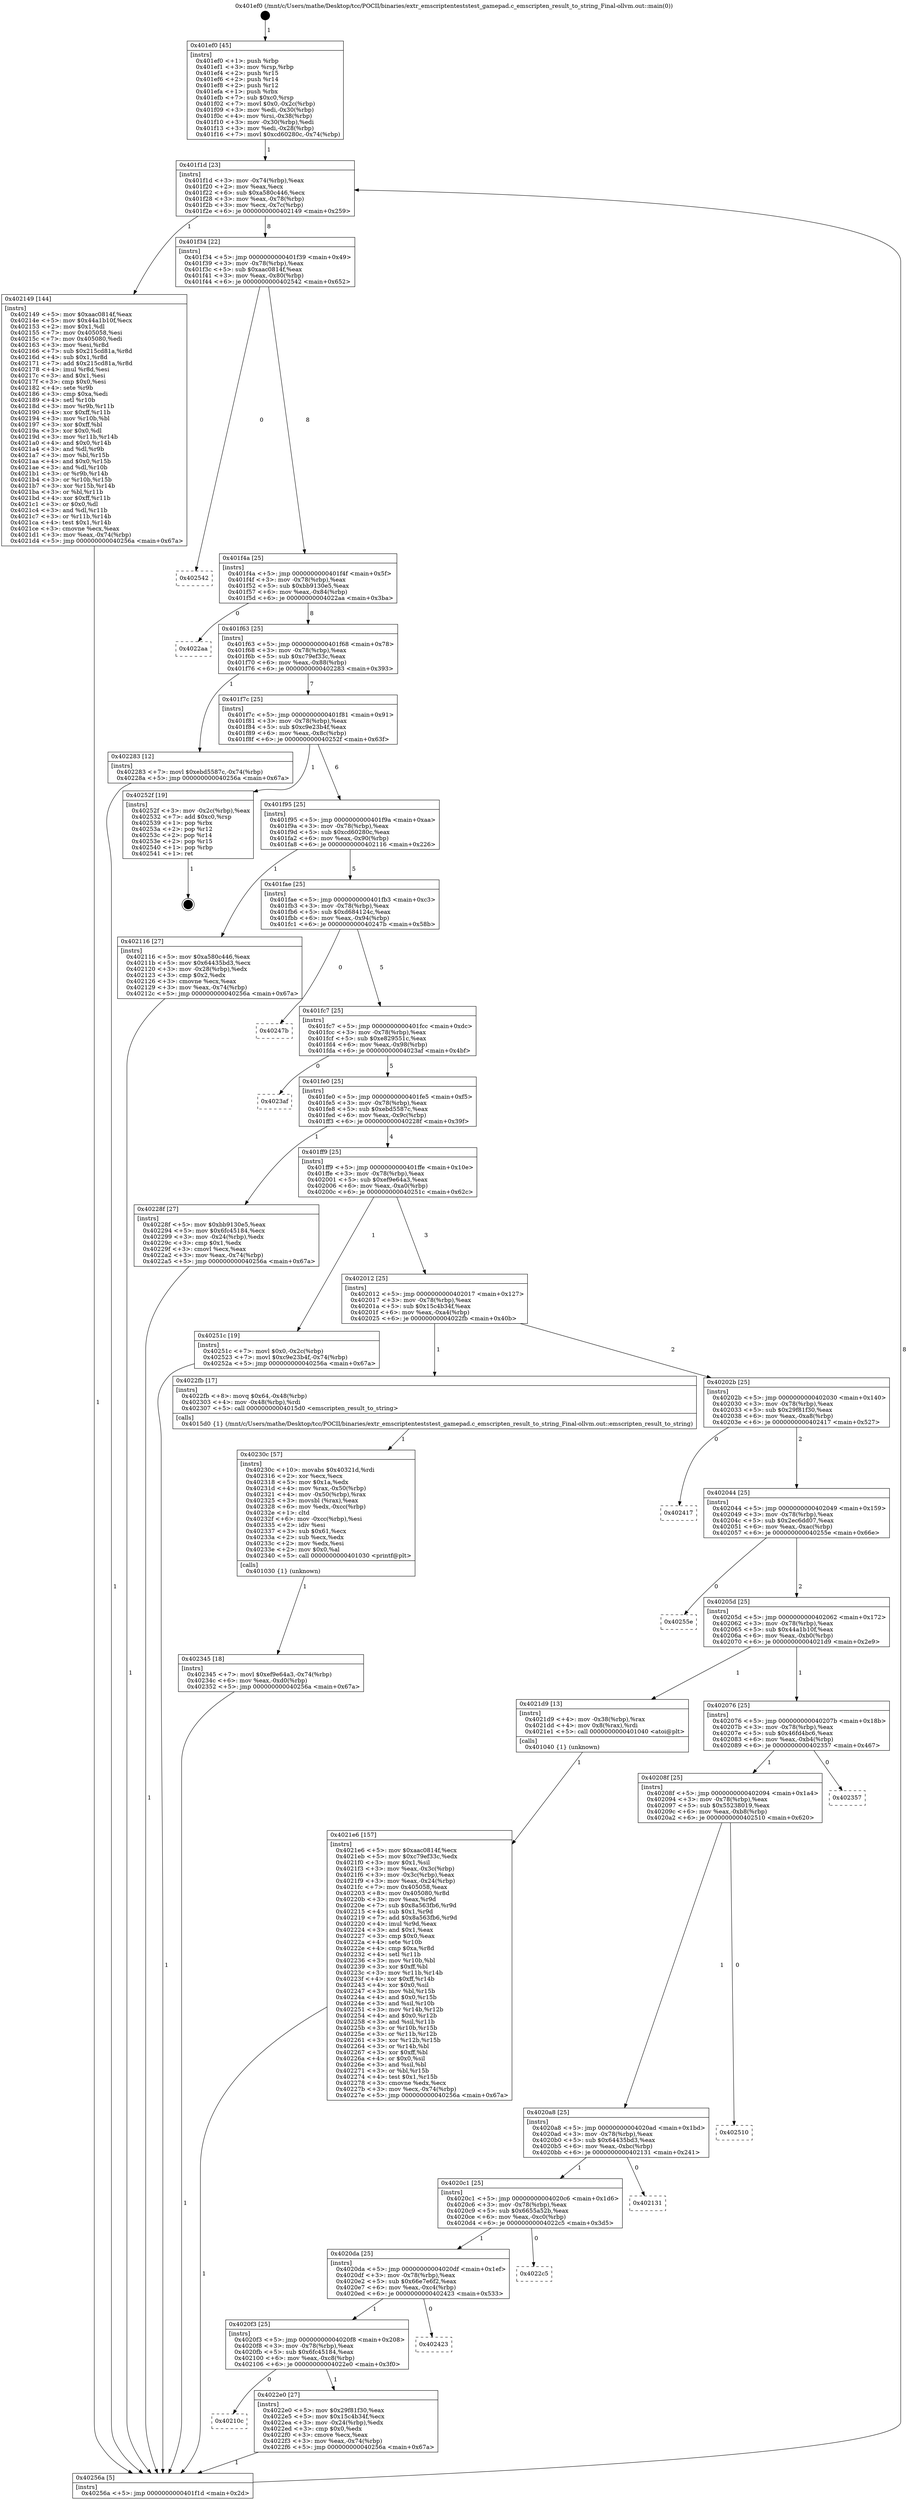 digraph "0x401ef0" {
  label = "0x401ef0 (/mnt/c/Users/mathe/Desktop/tcc/POCII/binaries/extr_emscriptenteststest_gamepad.c_emscripten_result_to_string_Final-ollvm.out::main(0))"
  labelloc = "t"
  node[shape=record]

  Entry [label="",width=0.3,height=0.3,shape=circle,fillcolor=black,style=filled]
  "0x401f1d" [label="{
     0x401f1d [23]\l
     | [instrs]\l
     &nbsp;&nbsp;0x401f1d \<+3\>: mov -0x74(%rbp),%eax\l
     &nbsp;&nbsp;0x401f20 \<+2\>: mov %eax,%ecx\l
     &nbsp;&nbsp;0x401f22 \<+6\>: sub $0xa580c446,%ecx\l
     &nbsp;&nbsp;0x401f28 \<+3\>: mov %eax,-0x78(%rbp)\l
     &nbsp;&nbsp;0x401f2b \<+3\>: mov %ecx,-0x7c(%rbp)\l
     &nbsp;&nbsp;0x401f2e \<+6\>: je 0000000000402149 \<main+0x259\>\l
  }"]
  "0x402149" [label="{
     0x402149 [144]\l
     | [instrs]\l
     &nbsp;&nbsp;0x402149 \<+5\>: mov $0xaac0814f,%eax\l
     &nbsp;&nbsp;0x40214e \<+5\>: mov $0x44a1b10f,%ecx\l
     &nbsp;&nbsp;0x402153 \<+2\>: mov $0x1,%dl\l
     &nbsp;&nbsp;0x402155 \<+7\>: mov 0x405058,%esi\l
     &nbsp;&nbsp;0x40215c \<+7\>: mov 0x405080,%edi\l
     &nbsp;&nbsp;0x402163 \<+3\>: mov %esi,%r8d\l
     &nbsp;&nbsp;0x402166 \<+7\>: sub $0x215cd81a,%r8d\l
     &nbsp;&nbsp;0x40216d \<+4\>: sub $0x1,%r8d\l
     &nbsp;&nbsp;0x402171 \<+7\>: add $0x215cd81a,%r8d\l
     &nbsp;&nbsp;0x402178 \<+4\>: imul %r8d,%esi\l
     &nbsp;&nbsp;0x40217c \<+3\>: and $0x1,%esi\l
     &nbsp;&nbsp;0x40217f \<+3\>: cmp $0x0,%esi\l
     &nbsp;&nbsp;0x402182 \<+4\>: sete %r9b\l
     &nbsp;&nbsp;0x402186 \<+3\>: cmp $0xa,%edi\l
     &nbsp;&nbsp;0x402189 \<+4\>: setl %r10b\l
     &nbsp;&nbsp;0x40218d \<+3\>: mov %r9b,%r11b\l
     &nbsp;&nbsp;0x402190 \<+4\>: xor $0xff,%r11b\l
     &nbsp;&nbsp;0x402194 \<+3\>: mov %r10b,%bl\l
     &nbsp;&nbsp;0x402197 \<+3\>: xor $0xff,%bl\l
     &nbsp;&nbsp;0x40219a \<+3\>: xor $0x0,%dl\l
     &nbsp;&nbsp;0x40219d \<+3\>: mov %r11b,%r14b\l
     &nbsp;&nbsp;0x4021a0 \<+4\>: and $0x0,%r14b\l
     &nbsp;&nbsp;0x4021a4 \<+3\>: and %dl,%r9b\l
     &nbsp;&nbsp;0x4021a7 \<+3\>: mov %bl,%r15b\l
     &nbsp;&nbsp;0x4021aa \<+4\>: and $0x0,%r15b\l
     &nbsp;&nbsp;0x4021ae \<+3\>: and %dl,%r10b\l
     &nbsp;&nbsp;0x4021b1 \<+3\>: or %r9b,%r14b\l
     &nbsp;&nbsp;0x4021b4 \<+3\>: or %r10b,%r15b\l
     &nbsp;&nbsp;0x4021b7 \<+3\>: xor %r15b,%r14b\l
     &nbsp;&nbsp;0x4021ba \<+3\>: or %bl,%r11b\l
     &nbsp;&nbsp;0x4021bd \<+4\>: xor $0xff,%r11b\l
     &nbsp;&nbsp;0x4021c1 \<+3\>: or $0x0,%dl\l
     &nbsp;&nbsp;0x4021c4 \<+3\>: and %dl,%r11b\l
     &nbsp;&nbsp;0x4021c7 \<+3\>: or %r11b,%r14b\l
     &nbsp;&nbsp;0x4021ca \<+4\>: test $0x1,%r14b\l
     &nbsp;&nbsp;0x4021ce \<+3\>: cmovne %ecx,%eax\l
     &nbsp;&nbsp;0x4021d1 \<+3\>: mov %eax,-0x74(%rbp)\l
     &nbsp;&nbsp;0x4021d4 \<+5\>: jmp 000000000040256a \<main+0x67a\>\l
  }"]
  "0x401f34" [label="{
     0x401f34 [22]\l
     | [instrs]\l
     &nbsp;&nbsp;0x401f34 \<+5\>: jmp 0000000000401f39 \<main+0x49\>\l
     &nbsp;&nbsp;0x401f39 \<+3\>: mov -0x78(%rbp),%eax\l
     &nbsp;&nbsp;0x401f3c \<+5\>: sub $0xaac0814f,%eax\l
     &nbsp;&nbsp;0x401f41 \<+3\>: mov %eax,-0x80(%rbp)\l
     &nbsp;&nbsp;0x401f44 \<+6\>: je 0000000000402542 \<main+0x652\>\l
  }"]
  Exit [label="",width=0.3,height=0.3,shape=circle,fillcolor=black,style=filled,peripheries=2]
  "0x402542" [label="{
     0x402542\l
  }", style=dashed]
  "0x401f4a" [label="{
     0x401f4a [25]\l
     | [instrs]\l
     &nbsp;&nbsp;0x401f4a \<+5\>: jmp 0000000000401f4f \<main+0x5f\>\l
     &nbsp;&nbsp;0x401f4f \<+3\>: mov -0x78(%rbp),%eax\l
     &nbsp;&nbsp;0x401f52 \<+5\>: sub $0xbb9130e5,%eax\l
     &nbsp;&nbsp;0x401f57 \<+6\>: mov %eax,-0x84(%rbp)\l
     &nbsp;&nbsp;0x401f5d \<+6\>: je 00000000004022aa \<main+0x3ba\>\l
  }"]
  "0x402345" [label="{
     0x402345 [18]\l
     | [instrs]\l
     &nbsp;&nbsp;0x402345 \<+7\>: movl $0xef9e64a3,-0x74(%rbp)\l
     &nbsp;&nbsp;0x40234c \<+6\>: mov %eax,-0xd0(%rbp)\l
     &nbsp;&nbsp;0x402352 \<+5\>: jmp 000000000040256a \<main+0x67a\>\l
  }"]
  "0x4022aa" [label="{
     0x4022aa\l
  }", style=dashed]
  "0x401f63" [label="{
     0x401f63 [25]\l
     | [instrs]\l
     &nbsp;&nbsp;0x401f63 \<+5\>: jmp 0000000000401f68 \<main+0x78\>\l
     &nbsp;&nbsp;0x401f68 \<+3\>: mov -0x78(%rbp),%eax\l
     &nbsp;&nbsp;0x401f6b \<+5\>: sub $0xc79ef33c,%eax\l
     &nbsp;&nbsp;0x401f70 \<+6\>: mov %eax,-0x88(%rbp)\l
     &nbsp;&nbsp;0x401f76 \<+6\>: je 0000000000402283 \<main+0x393\>\l
  }"]
  "0x40230c" [label="{
     0x40230c [57]\l
     | [instrs]\l
     &nbsp;&nbsp;0x40230c \<+10\>: movabs $0x40321d,%rdi\l
     &nbsp;&nbsp;0x402316 \<+2\>: xor %ecx,%ecx\l
     &nbsp;&nbsp;0x402318 \<+5\>: mov $0x1a,%edx\l
     &nbsp;&nbsp;0x40231d \<+4\>: mov %rax,-0x50(%rbp)\l
     &nbsp;&nbsp;0x402321 \<+4\>: mov -0x50(%rbp),%rax\l
     &nbsp;&nbsp;0x402325 \<+3\>: movsbl (%rax),%eax\l
     &nbsp;&nbsp;0x402328 \<+6\>: mov %edx,-0xcc(%rbp)\l
     &nbsp;&nbsp;0x40232e \<+1\>: cltd\l
     &nbsp;&nbsp;0x40232f \<+6\>: mov -0xcc(%rbp),%esi\l
     &nbsp;&nbsp;0x402335 \<+2\>: idiv %esi\l
     &nbsp;&nbsp;0x402337 \<+3\>: sub $0x61,%ecx\l
     &nbsp;&nbsp;0x40233a \<+2\>: sub %ecx,%edx\l
     &nbsp;&nbsp;0x40233c \<+2\>: mov %edx,%esi\l
     &nbsp;&nbsp;0x40233e \<+2\>: mov $0x0,%al\l
     &nbsp;&nbsp;0x402340 \<+5\>: call 0000000000401030 \<printf@plt\>\l
     | [calls]\l
     &nbsp;&nbsp;0x401030 \{1\} (unknown)\l
  }"]
  "0x402283" [label="{
     0x402283 [12]\l
     | [instrs]\l
     &nbsp;&nbsp;0x402283 \<+7\>: movl $0xebd5587c,-0x74(%rbp)\l
     &nbsp;&nbsp;0x40228a \<+5\>: jmp 000000000040256a \<main+0x67a\>\l
  }"]
  "0x401f7c" [label="{
     0x401f7c [25]\l
     | [instrs]\l
     &nbsp;&nbsp;0x401f7c \<+5\>: jmp 0000000000401f81 \<main+0x91\>\l
     &nbsp;&nbsp;0x401f81 \<+3\>: mov -0x78(%rbp),%eax\l
     &nbsp;&nbsp;0x401f84 \<+5\>: sub $0xc9e23b4f,%eax\l
     &nbsp;&nbsp;0x401f89 \<+6\>: mov %eax,-0x8c(%rbp)\l
     &nbsp;&nbsp;0x401f8f \<+6\>: je 000000000040252f \<main+0x63f\>\l
  }"]
  "0x40210c" [label="{
     0x40210c\l
  }", style=dashed]
  "0x40252f" [label="{
     0x40252f [19]\l
     | [instrs]\l
     &nbsp;&nbsp;0x40252f \<+3\>: mov -0x2c(%rbp),%eax\l
     &nbsp;&nbsp;0x402532 \<+7\>: add $0xc0,%rsp\l
     &nbsp;&nbsp;0x402539 \<+1\>: pop %rbx\l
     &nbsp;&nbsp;0x40253a \<+2\>: pop %r12\l
     &nbsp;&nbsp;0x40253c \<+2\>: pop %r14\l
     &nbsp;&nbsp;0x40253e \<+2\>: pop %r15\l
     &nbsp;&nbsp;0x402540 \<+1\>: pop %rbp\l
     &nbsp;&nbsp;0x402541 \<+1\>: ret\l
  }"]
  "0x401f95" [label="{
     0x401f95 [25]\l
     | [instrs]\l
     &nbsp;&nbsp;0x401f95 \<+5\>: jmp 0000000000401f9a \<main+0xaa\>\l
     &nbsp;&nbsp;0x401f9a \<+3\>: mov -0x78(%rbp),%eax\l
     &nbsp;&nbsp;0x401f9d \<+5\>: sub $0xcd60280c,%eax\l
     &nbsp;&nbsp;0x401fa2 \<+6\>: mov %eax,-0x90(%rbp)\l
     &nbsp;&nbsp;0x401fa8 \<+6\>: je 0000000000402116 \<main+0x226\>\l
  }"]
  "0x4022e0" [label="{
     0x4022e0 [27]\l
     | [instrs]\l
     &nbsp;&nbsp;0x4022e0 \<+5\>: mov $0x29f81f30,%eax\l
     &nbsp;&nbsp;0x4022e5 \<+5\>: mov $0x15c4b34f,%ecx\l
     &nbsp;&nbsp;0x4022ea \<+3\>: mov -0x24(%rbp),%edx\l
     &nbsp;&nbsp;0x4022ed \<+3\>: cmp $0x0,%edx\l
     &nbsp;&nbsp;0x4022f0 \<+3\>: cmove %ecx,%eax\l
     &nbsp;&nbsp;0x4022f3 \<+3\>: mov %eax,-0x74(%rbp)\l
     &nbsp;&nbsp;0x4022f6 \<+5\>: jmp 000000000040256a \<main+0x67a\>\l
  }"]
  "0x402116" [label="{
     0x402116 [27]\l
     | [instrs]\l
     &nbsp;&nbsp;0x402116 \<+5\>: mov $0xa580c446,%eax\l
     &nbsp;&nbsp;0x40211b \<+5\>: mov $0x64435bd3,%ecx\l
     &nbsp;&nbsp;0x402120 \<+3\>: mov -0x28(%rbp),%edx\l
     &nbsp;&nbsp;0x402123 \<+3\>: cmp $0x2,%edx\l
     &nbsp;&nbsp;0x402126 \<+3\>: cmovne %ecx,%eax\l
     &nbsp;&nbsp;0x402129 \<+3\>: mov %eax,-0x74(%rbp)\l
     &nbsp;&nbsp;0x40212c \<+5\>: jmp 000000000040256a \<main+0x67a\>\l
  }"]
  "0x401fae" [label="{
     0x401fae [25]\l
     | [instrs]\l
     &nbsp;&nbsp;0x401fae \<+5\>: jmp 0000000000401fb3 \<main+0xc3\>\l
     &nbsp;&nbsp;0x401fb3 \<+3\>: mov -0x78(%rbp),%eax\l
     &nbsp;&nbsp;0x401fb6 \<+5\>: sub $0xd684124c,%eax\l
     &nbsp;&nbsp;0x401fbb \<+6\>: mov %eax,-0x94(%rbp)\l
     &nbsp;&nbsp;0x401fc1 \<+6\>: je 000000000040247b \<main+0x58b\>\l
  }"]
  "0x40256a" [label="{
     0x40256a [5]\l
     | [instrs]\l
     &nbsp;&nbsp;0x40256a \<+5\>: jmp 0000000000401f1d \<main+0x2d\>\l
  }"]
  "0x401ef0" [label="{
     0x401ef0 [45]\l
     | [instrs]\l
     &nbsp;&nbsp;0x401ef0 \<+1\>: push %rbp\l
     &nbsp;&nbsp;0x401ef1 \<+3\>: mov %rsp,%rbp\l
     &nbsp;&nbsp;0x401ef4 \<+2\>: push %r15\l
     &nbsp;&nbsp;0x401ef6 \<+2\>: push %r14\l
     &nbsp;&nbsp;0x401ef8 \<+2\>: push %r12\l
     &nbsp;&nbsp;0x401efa \<+1\>: push %rbx\l
     &nbsp;&nbsp;0x401efb \<+7\>: sub $0xc0,%rsp\l
     &nbsp;&nbsp;0x401f02 \<+7\>: movl $0x0,-0x2c(%rbp)\l
     &nbsp;&nbsp;0x401f09 \<+3\>: mov %edi,-0x30(%rbp)\l
     &nbsp;&nbsp;0x401f0c \<+4\>: mov %rsi,-0x38(%rbp)\l
     &nbsp;&nbsp;0x401f10 \<+3\>: mov -0x30(%rbp),%edi\l
     &nbsp;&nbsp;0x401f13 \<+3\>: mov %edi,-0x28(%rbp)\l
     &nbsp;&nbsp;0x401f16 \<+7\>: movl $0xcd60280c,-0x74(%rbp)\l
  }"]
  "0x4020f3" [label="{
     0x4020f3 [25]\l
     | [instrs]\l
     &nbsp;&nbsp;0x4020f3 \<+5\>: jmp 00000000004020f8 \<main+0x208\>\l
     &nbsp;&nbsp;0x4020f8 \<+3\>: mov -0x78(%rbp),%eax\l
     &nbsp;&nbsp;0x4020fb \<+5\>: sub $0x6fc45184,%eax\l
     &nbsp;&nbsp;0x402100 \<+6\>: mov %eax,-0xc8(%rbp)\l
     &nbsp;&nbsp;0x402106 \<+6\>: je 00000000004022e0 \<main+0x3f0\>\l
  }"]
  "0x40247b" [label="{
     0x40247b\l
  }", style=dashed]
  "0x401fc7" [label="{
     0x401fc7 [25]\l
     | [instrs]\l
     &nbsp;&nbsp;0x401fc7 \<+5\>: jmp 0000000000401fcc \<main+0xdc\>\l
     &nbsp;&nbsp;0x401fcc \<+3\>: mov -0x78(%rbp),%eax\l
     &nbsp;&nbsp;0x401fcf \<+5\>: sub $0xe829551c,%eax\l
     &nbsp;&nbsp;0x401fd4 \<+6\>: mov %eax,-0x98(%rbp)\l
     &nbsp;&nbsp;0x401fda \<+6\>: je 00000000004023af \<main+0x4bf\>\l
  }"]
  "0x402423" [label="{
     0x402423\l
  }", style=dashed]
  "0x4023af" [label="{
     0x4023af\l
  }", style=dashed]
  "0x401fe0" [label="{
     0x401fe0 [25]\l
     | [instrs]\l
     &nbsp;&nbsp;0x401fe0 \<+5\>: jmp 0000000000401fe5 \<main+0xf5\>\l
     &nbsp;&nbsp;0x401fe5 \<+3\>: mov -0x78(%rbp),%eax\l
     &nbsp;&nbsp;0x401fe8 \<+5\>: sub $0xebd5587c,%eax\l
     &nbsp;&nbsp;0x401fed \<+6\>: mov %eax,-0x9c(%rbp)\l
     &nbsp;&nbsp;0x401ff3 \<+6\>: je 000000000040228f \<main+0x39f\>\l
  }"]
  "0x4020da" [label="{
     0x4020da [25]\l
     | [instrs]\l
     &nbsp;&nbsp;0x4020da \<+5\>: jmp 00000000004020df \<main+0x1ef\>\l
     &nbsp;&nbsp;0x4020df \<+3\>: mov -0x78(%rbp),%eax\l
     &nbsp;&nbsp;0x4020e2 \<+5\>: sub $0x66e7e6f2,%eax\l
     &nbsp;&nbsp;0x4020e7 \<+6\>: mov %eax,-0xc4(%rbp)\l
     &nbsp;&nbsp;0x4020ed \<+6\>: je 0000000000402423 \<main+0x533\>\l
  }"]
  "0x40228f" [label="{
     0x40228f [27]\l
     | [instrs]\l
     &nbsp;&nbsp;0x40228f \<+5\>: mov $0xbb9130e5,%eax\l
     &nbsp;&nbsp;0x402294 \<+5\>: mov $0x6fc45184,%ecx\l
     &nbsp;&nbsp;0x402299 \<+3\>: mov -0x24(%rbp),%edx\l
     &nbsp;&nbsp;0x40229c \<+3\>: cmp $0x1,%edx\l
     &nbsp;&nbsp;0x40229f \<+3\>: cmovl %ecx,%eax\l
     &nbsp;&nbsp;0x4022a2 \<+3\>: mov %eax,-0x74(%rbp)\l
     &nbsp;&nbsp;0x4022a5 \<+5\>: jmp 000000000040256a \<main+0x67a\>\l
  }"]
  "0x401ff9" [label="{
     0x401ff9 [25]\l
     | [instrs]\l
     &nbsp;&nbsp;0x401ff9 \<+5\>: jmp 0000000000401ffe \<main+0x10e\>\l
     &nbsp;&nbsp;0x401ffe \<+3\>: mov -0x78(%rbp),%eax\l
     &nbsp;&nbsp;0x402001 \<+5\>: sub $0xef9e64a3,%eax\l
     &nbsp;&nbsp;0x402006 \<+6\>: mov %eax,-0xa0(%rbp)\l
     &nbsp;&nbsp;0x40200c \<+6\>: je 000000000040251c \<main+0x62c\>\l
  }"]
  "0x4022c5" [label="{
     0x4022c5\l
  }", style=dashed]
  "0x40251c" [label="{
     0x40251c [19]\l
     | [instrs]\l
     &nbsp;&nbsp;0x40251c \<+7\>: movl $0x0,-0x2c(%rbp)\l
     &nbsp;&nbsp;0x402523 \<+7\>: movl $0xc9e23b4f,-0x74(%rbp)\l
     &nbsp;&nbsp;0x40252a \<+5\>: jmp 000000000040256a \<main+0x67a\>\l
  }"]
  "0x402012" [label="{
     0x402012 [25]\l
     | [instrs]\l
     &nbsp;&nbsp;0x402012 \<+5\>: jmp 0000000000402017 \<main+0x127\>\l
     &nbsp;&nbsp;0x402017 \<+3\>: mov -0x78(%rbp),%eax\l
     &nbsp;&nbsp;0x40201a \<+5\>: sub $0x15c4b34f,%eax\l
     &nbsp;&nbsp;0x40201f \<+6\>: mov %eax,-0xa4(%rbp)\l
     &nbsp;&nbsp;0x402025 \<+6\>: je 00000000004022fb \<main+0x40b\>\l
  }"]
  "0x4020c1" [label="{
     0x4020c1 [25]\l
     | [instrs]\l
     &nbsp;&nbsp;0x4020c1 \<+5\>: jmp 00000000004020c6 \<main+0x1d6\>\l
     &nbsp;&nbsp;0x4020c6 \<+3\>: mov -0x78(%rbp),%eax\l
     &nbsp;&nbsp;0x4020c9 \<+5\>: sub $0x6655a52b,%eax\l
     &nbsp;&nbsp;0x4020ce \<+6\>: mov %eax,-0xc0(%rbp)\l
     &nbsp;&nbsp;0x4020d4 \<+6\>: je 00000000004022c5 \<main+0x3d5\>\l
  }"]
  "0x4022fb" [label="{
     0x4022fb [17]\l
     | [instrs]\l
     &nbsp;&nbsp;0x4022fb \<+8\>: movq $0x64,-0x48(%rbp)\l
     &nbsp;&nbsp;0x402303 \<+4\>: mov -0x48(%rbp),%rdi\l
     &nbsp;&nbsp;0x402307 \<+5\>: call 00000000004015d0 \<emscripten_result_to_string\>\l
     | [calls]\l
     &nbsp;&nbsp;0x4015d0 \{1\} (/mnt/c/Users/mathe/Desktop/tcc/POCII/binaries/extr_emscriptenteststest_gamepad.c_emscripten_result_to_string_Final-ollvm.out::emscripten_result_to_string)\l
  }"]
  "0x40202b" [label="{
     0x40202b [25]\l
     | [instrs]\l
     &nbsp;&nbsp;0x40202b \<+5\>: jmp 0000000000402030 \<main+0x140\>\l
     &nbsp;&nbsp;0x402030 \<+3\>: mov -0x78(%rbp),%eax\l
     &nbsp;&nbsp;0x402033 \<+5\>: sub $0x29f81f30,%eax\l
     &nbsp;&nbsp;0x402038 \<+6\>: mov %eax,-0xa8(%rbp)\l
     &nbsp;&nbsp;0x40203e \<+6\>: je 0000000000402417 \<main+0x527\>\l
  }"]
  "0x402131" [label="{
     0x402131\l
  }", style=dashed]
  "0x402417" [label="{
     0x402417\l
  }", style=dashed]
  "0x402044" [label="{
     0x402044 [25]\l
     | [instrs]\l
     &nbsp;&nbsp;0x402044 \<+5\>: jmp 0000000000402049 \<main+0x159\>\l
     &nbsp;&nbsp;0x402049 \<+3\>: mov -0x78(%rbp),%eax\l
     &nbsp;&nbsp;0x40204c \<+5\>: sub $0x2ec6dd07,%eax\l
     &nbsp;&nbsp;0x402051 \<+6\>: mov %eax,-0xac(%rbp)\l
     &nbsp;&nbsp;0x402057 \<+6\>: je 000000000040255e \<main+0x66e\>\l
  }"]
  "0x4020a8" [label="{
     0x4020a8 [25]\l
     | [instrs]\l
     &nbsp;&nbsp;0x4020a8 \<+5\>: jmp 00000000004020ad \<main+0x1bd\>\l
     &nbsp;&nbsp;0x4020ad \<+3\>: mov -0x78(%rbp),%eax\l
     &nbsp;&nbsp;0x4020b0 \<+5\>: sub $0x64435bd3,%eax\l
     &nbsp;&nbsp;0x4020b5 \<+6\>: mov %eax,-0xbc(%rbp)\l
     &nbsp;&nbsp;0x4020bb \<+6\>: je 0000000000402131 \<main+0x241\>\l
  }"]
  "0x40255e" [label="{
     0x40255e\l
  }", style=dashed]
  "0x40205d" [label="{
     0x40205d [25]\l
     | [instrs]\l
     &nbsp;&nbsp;0x40205d \<+5\>: jmp 0000000000402062 \<main+0x172\>\l
     &nbsp;&nbsp;0x402062 \<+3\>: mov -0x78(%rbp),%eax\l
     &nbsp;&nbsp;0x402065 \<+5\>: sub $0x44a1b10f,%eax\l
     &nbsp;&nbsp;0x40206a \<+6\>: mov %eax,-0xb0(%rbp)\l
     &nbsp;&nbsp;0x402070 \<+6\>: je 00000000004021d9 \<main+0x2e9\>\l
  }"]
  "0x402510" [label="{
     0x402510\l
  }", style=dashed]
  "0x4021d9" [label="{
     0x4021d9 [13]\l
     | [instrs]\l
     &nbsp;&nbsp;0x4021d9 \<+4\>: mov -0x38(%rbp),%rax\l
     &nbsp;&nbsp;0x4021dd \<+4\>: mov 0x8(%rax),%rdi\l
     &nbsp;&nbsp;0x4021e1 \<+5\>: call 0000000000401040 \<atoi@plt\>\l
     | [calls]\l
     &nbsp;&nbsp;0x401040 \{1\} (unknown)\l
  }"]
  "0x402076" [label="{
     0x402076 [25]\l
     | [instrs]\l
     &nbsp;&nbsp;0x402076 \<+5\>: jmp 000000000040207b \<main+0x18b\>\l
     &nbsp;&nbsp;0x40207b \<+3\>: mov -0x78(%rbp),%eax\l
     &nbsp;&nbsp;0x40207e \<+5\>: sub $0x46fd4bc6,%eax\l
     &nbsp;&nbsp;0x402083 \<+6\>: mov %eax,-0xb4(%rbp)\l
     &nbsp;&nbsp;0x402089 \<+6\>: je 0000000000402357 \<main+0x467\>\l
  }"]
  "0x4021e6" [label="{
     0x4021e6 [157]\l
     | [instrs]\l
     &nbsp;&nbsp;0x4021e6 \<+5\>: mov $0xaac0814f,%ecx\l
     &nbsp;&nbsp;0x4021eb \<+5\>: mov $0xc79ef33c,%edx\l
     &nbsp;&nbsp;0x4021f0 \<+3\>: mov $0x1,%sil\l
     &nbsp;&nbsp;0x4021f3 \<+3\>: mov %eax,-0x3c(%rbp)\l
     &nbsp;&nbsp;0x4021f6 \<+3\>: mov -0x3c(%rbp),%eax\l
     &nbsp;&nbsp;0x4021f9 \<+3\>: mov %eax,-0x24(%rbp)\l
     &nbsp;&nbsp;0x4021fc \<+7\>: mov 0x405058,%eax\l
     &nbsp;&nbsp;0x402203 \<+8\>: mov 0x405080,%r8d\l
     &nbsp;&nbsp;0x40220b \<+3\>: mov %eax,%r9d\l
     &nbsp;&nbsp;0x40220e \<+7\>: sub $0x8a563fb6,%r9d\l
     &nbsp;&nbsp;0x402215 \<+4\>: sub $0x1,%r9d\l
     &nbsp;&nbsp;0x402219 \<+7\>: add $0x8a563fb6,%r9d\l
     &nbsp;&nbsp;0x402220 \<+4\>: imul %r9d,%eax\l
     &nbsp;&nbsp;0x402224 \<+3\>: and $0x1,%eax\l
     &nbsp;&nbsp;0x402227 \<+3\>: cmp $0x0,%eax\l
     &nbsp;&nbsp;0x40222a \<+4\>: sete %r10b\l
     &nbsp;&nbsp;0x40222e \<+4\>: cmp $0xa,%r8d\l
     &nbsp;&nbsp;0x402232 \<+4\>: setl %r11b\l
     &nbsp;&nbsp;0x402236 \<+3\>: mov %r10b,%bl\l
     &nbsp;&nbsp;0x402239 \<+3\>: xor $0xff,%bl\l
     &nbsp;&nbsp;0x40223c \<+3\>: mov %r11b,%r14b\l
     &nbsp;&nbsp;0x40223f \<+4\>: xor $0xff,%r14b\l
     &nbsp;&nbsp;0x402243 \<+4\>: xor $0x0,%sil\l
     &nbsp;&nbsp;0x402247 \<+3\>: mov %bl,%r15b\l
     &nbsp;&nbsp;0x40224a \<+4\>: and $0x0,%r15b\l
     &nbsp;&nbsp;0x40224e \<+3\>: and %sil,%r10b\l
     &nbsp;&nbsp;0x402251 \<+3\>: mov %r14b,%r12b\l
     &nbsp;&nbsp;0x402254 \<+4\>: and $0x0,%r12b\l
     &nbsp;&nbsp;0x402258 \<+3\>: and %sil,%r11b\l
     &nbsp;&nbsp;0x40225b \<+3\>: or %r10b,%r15b\l
     &nbsp;&nbsp;0x40225e \<+3\>: or %r11b,%r12b\l
     &nbsp;&nbsp;0x402261 \<+3\>: xor %r12b,%r15b\l
     &nbsp;&nbsp;0x402264 \<+3\>: or %r14b,%bl\l
     &nbsp;&nbsp;0x402267 \<+3\>: xor $0xff,%bl\l
     &nbsp;&nbsp;0x40226a \<+4\>: or $0x0,%sil\l
     &nbsp;&nbsp;0x40226e \<+3\>: and %sil,%bl\l
     &nbsp;&nbsp;0x402271 \<+3\>: or %bl,%r15b\l
     &nbsp;&nbsp;0x402274 \<+4\>: test $0x1,%r15b\l
     &nbsp;&nbsp;0x402278 \<+3\>: cmovne %edx,%ecx\l
     &nbsp;&nbsp;0x40227b \<+3\>: mov %ecx,-0x74(%rbp)\l
     &nbsp;&nbsp;0x40227e \<+5\>: jmp 000000000040256a \<main+0x67a\>\l
  }"]
  "0x40208f" [label="{
     0x40208f [25]\l
     | [instrs]\l
     &nbsp;&nbsp;0x40208f \<+5\>: jmp 0000000000402094 \<main+0x1a4\>\l
     &nbsp;&nbsp;0x402094 \<+3\>: mov -0x78(%rbp),%eax\l
     &nbsp;&nbsp;0x402097 \<+5\>: sub $0x55238019,%eax\l
     &nbsp;&nbsp;0x40209c \<+6\>: mov %eax,-0xb8(%rbp)\l
     &nbsp;&nbsp;0x4020a2 \<+6\>: je 0000000000402510 \<main+0x620\>\l
  }"]
  "0x402357" [label="{
     0x402357\l
  }", style=dashed]
  Entry -> "0x401ef0" [label=" 1"]
  "0x401f1d" -> "0x402149" [label=" 1"]
  "0x401f1d" -> "0x401f34" [label=" 8"]
  "0x40252f" -> Exit [label=" 1"]
  "0x401f34" -> "0x402542" [label=" 0"]
  "0x401f34" -> "0x401f4a" [label=" 8"]
  "0x40251c" -> "0x40256a" [label=" 1"]
  "0x401f4a" -> "0x4022aa" [label=" 0"]
  "0x401f4a" -> "0x401f63" [label=" 8"]
  "0x402345" -> "0x40256a" [label=" 1"]
  "0x401f63" -> "0x402283" [label=" 1"]
  "0x401f63" -> "0x401f7c" [label=" 7"]
  "0x40230c" -> "0x402345" [label=" 1"]
  "0x401f7c" -> "0x40252f" [label=" 1"]
  "0x401f7c" -> "0x401f95" [label=" 6"]
  "0x4022fb" -> "0x40230c" [label=" 1"]
  "0x401f95" -> "0x402116" [label=" 1"]
  "0x401f95" -> "0x401fae" [label=" 5"]
  "0x402116" -> "0x40256a" [label=" 1"]
  "0x401ef0" -> "0x401f1d" [label=" 1"]
  "0x40256a" -> "0x401f1d" [label=" 8"]
  "0x402149" -> "0x40256a" [label=" 1"]
  "0x4022e0" -> "0x40256a" [label=" 1"]
  "0x401fae" -> "0x40247b" [label=" 0"]
  "0x401fae" -> "0x401fc7" [label=" 5"]
  "0x4020f3" -> "0x4022e0" [label=" 1"]
  "0x401fc7" -> "0x4023af" [label=" 0"]
  "0x401fc7" -> "0x401fe0" [label=" 5"]
  "0x4020f3" -> "0x40210c" [label=" 0"]
  "0x401fe0" -> "0x40228f" [label=" 1"]
  "0x401fe0" -> "0x401ff9" [label=" 4"]
  "0x4020da" -> "0x402423" [label=" 0"]
  "0x401ff9" -> "0x40251c" [label=" 1"]
  "0x401ff9" -> "0x402012" [label=" 3"]
  "0x4020da" -> "0x4020f3" [label=" 1"]
  "0x402012" -> "0x4022fb" [label=" 1"]
  "0x402012" -> "0x40202b" [label=" 2"]
  "0x4020c1" -> "0x4022c5" [label=" 0"]
  "0x40202b" -> "0x402417" [label=" 0"]
  "0x40202b" -> "0x402044" [label=" 2"]
  "0x4020c1" -> "0x4020da" [label=" 1"]
  "0x402044" -> "0x40255e" [label=" 0"]
  "0x402044" -> "0x40205d" [label=" 2"]
  "0x4020a8" -> "0x402131" [label=" 0"]
  "0x40205d" -> "0x4021d9" [label=" 1"]
  "0x40205d" -> "0x402076" [label=" 1"]
  "0x4021d9" -> "0x4021e6" [label=" 1"]
  "0x4021e6" -> "0x40256a" [label=" 1"]
  "0x402283" -> "0x40256a" [label=" 1"]
  "0x40228f" -> "0x40256a" [label=" 1"]
  "0x4020a8" -> "0x4020c1" [label=" 1"]
  "0x402076" -> "0x402357" [label=" 0"]
  "0x402076" -> "0x40208f" [label=" 1"]
  "0x40208f" -> "0x4020a8" [label=" 1"]
  "0x40208f" -> "0x402510" [label=" 0"]
}
